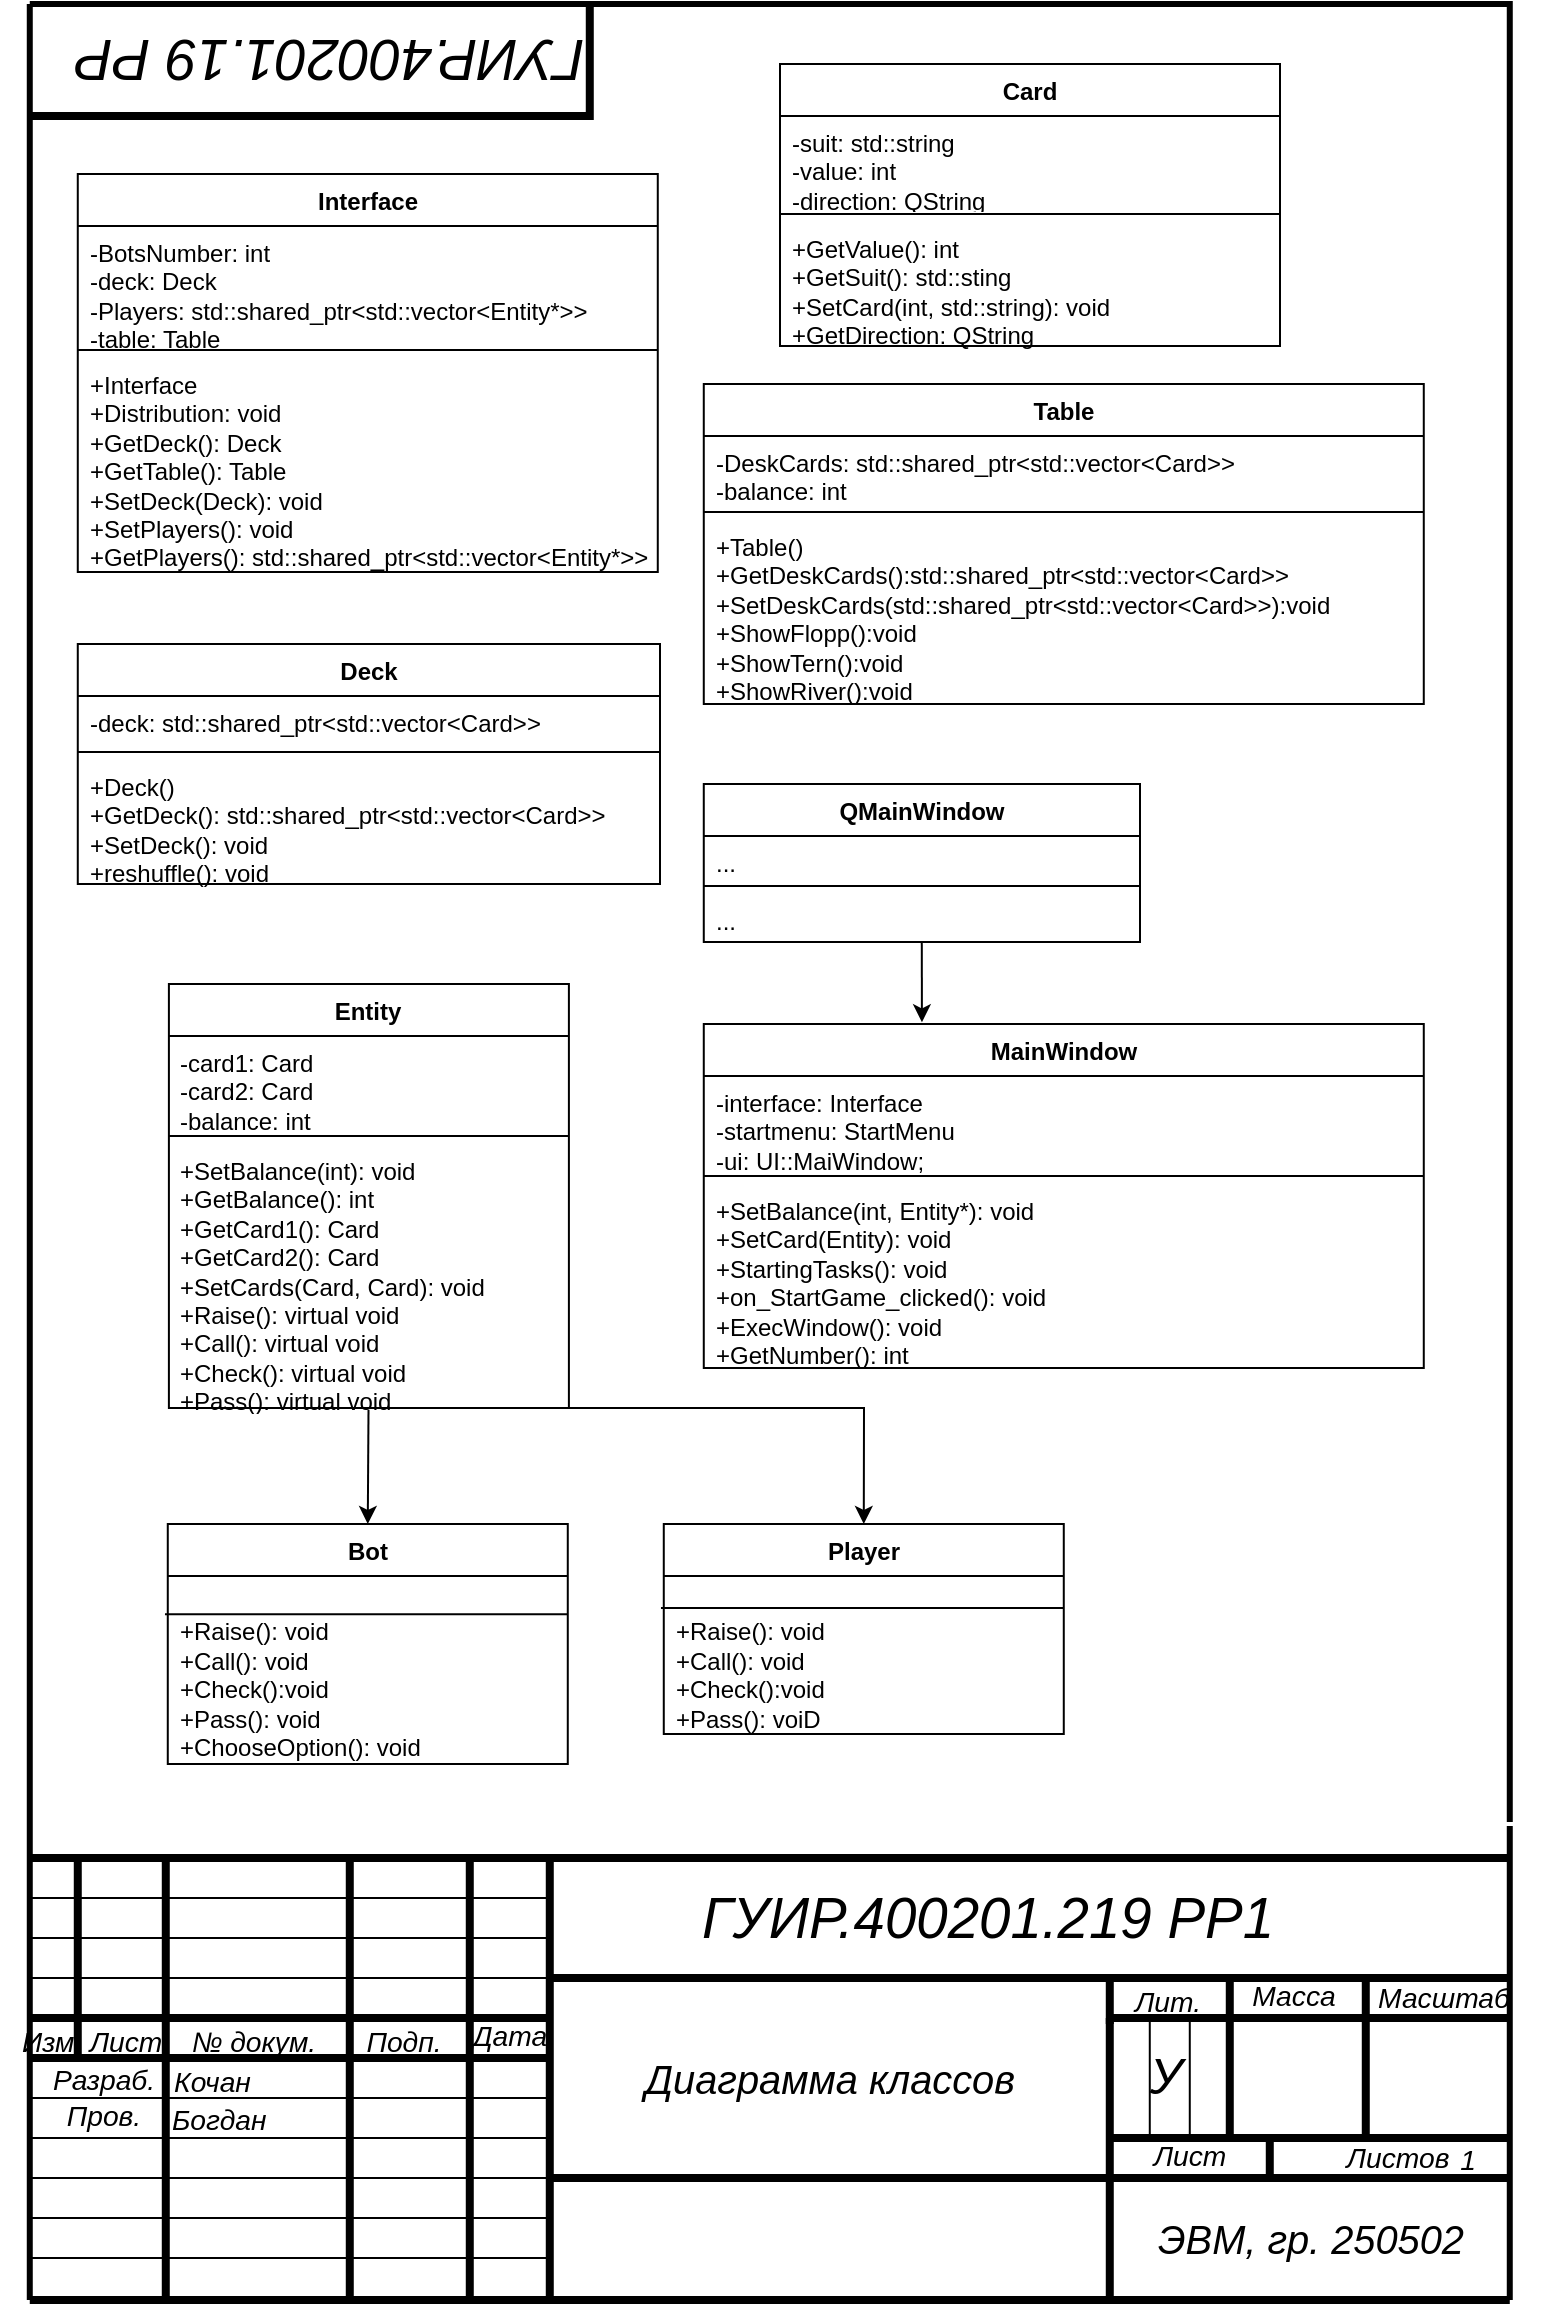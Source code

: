 <mxfile version="13.9.9" type="device"><diagram name="1" id="Cпецификация_16pt_16pt"><mxGraphModel dx="905" dy="705" grid="1" gridSize="10" guides="1" tooltips="1" connect="1" arrows="1" fold="1" page="1" pageScale="1" pageWidth="827" pageHeight="1169" math="0" shadow="0"><root><mxCell id="0"/><mxCell id="1" parent="0"/><UserObject label="" tags="Фон" id="2"><mxCell style="vsdxID=6;fillColor=#FFFFFF;gradientColor=none;shape=stencil(nY9LDoAgDERP0z3SI/i5BwkoRAWC+Lu9kGokLt3NtK/NDGC9aOEVcLbE4Ea1Gxk1YAOcG6tVMDEpwBaw7l1QQ3CrleS9yGRWs9vyh4PuWL7g7CxdR+BkbAFW7Df6+BtO4k1DRcrdN3kaUWtsLw==);strokeColor=#000000;strokeWidth=3;points=[];labelBackgroundColor=none;rounded=0;html=1;whiteSpace=wrap;" parent="1" vertex="1"><mxGeometry x="64.89" y="10" width="740" height="909" as="geometry"/></mxCell></UserObject><UserObject label="" tags="Фон" id="26"><mxCell style="vsdxID=50;edgeStyle=none;startArrow=none;endArrow=none;startSize=9;endSize=9;strokeWidth=3;strokeColor=#000000;spacingTop=0;spacingBottom=0;spacingLeft=0;spacingRight=0;verticalAlign=middle;html=1;labelBackgroundColor=none;rounded=0;" parent="1" edge="1"><mxGeometry relative="1" as="geometry"><Array as="points"/><mxPoint x="804.89" y="921" as="sourcePoint"/><mxPoint x="804.89" y="1158" as="targetPoint"/></mxGeometry></mxCell></UserObject><UserObject label="&lt;div style=&quot;&quot;&gt;&lt;p style=&quot;text-align: center; margin: 0px; text-indent: 0px; vertical-align: middle; direction: ltr;&quot;&gt;&lt;font face=&quot;Arial&quot;&gt;&lt;span style=&quot;font-size: 19.9px;&quot;&gt;&lt;i&gt;Диаграмма классов&lt;/i&gt;&lt;/span&gt;&lt;/font&gt;&lt;/p&gt;&lt;/div&gt;" tags="Фон" id="3"><mxCell style="verticalAlign=middle;align=center;overflow=width;vsdxID=381;fillColor=none;gradientColor=none;shape=stencil(nZBLDoAgDERP0z3SIyjew0SURgSD+Lu9kMZoXLhwN9O+tukAlrNpJg1SzDH4QW/URgNYgZTkjA4UkwJUgGXng+6DX1zLfmoymdXo17xh5zmRJ6Q42BWCfc2oJfdAr+Yv+AP9Cb7OJ3H/2JG1HNGz/84klThPVCc=);strokeColor=none;points=[];labelBackgroundColor=none;rounded=0;html=1;whiteSpace=wrap;" parent="1" vertex="1"><mxGeometry x="324.89" y="998" width="280" height="100" as="geometry"/></mxCell></UserObject><UserObject label="" tags="Фон" id="27"><mxCell style="vsdxID=384;edgeStyle=none;startArrow=none;endArrow=none;startSize=3;endSize=3;strokeWidth=4;strokeColor=#000000;spacingTop=-2;spacingBottom=-2;spacingLeft=-2;spacingRight=-2;verticalAlign=middle;html=1;labelBackgroundColor=#FFFFFF;rounded=0;" parent="1" edge="1"><mxGeometry relative="1" as="geometry"><Array as="points"/><mxPoint x="604.89" y="1017" as="sourcePoint"/><mxPoint x="604.89" y="1157" as="targetPoint"/></mxGeometry></mxCell></UserObject><UserObject label="" tags="Фон" id="28"><mxCell style="vsdxID=385;edgeStyle=none;startArrow=none;endArrow=none;startSize=3;endSize=3;strokeWidth=4;strokeColor=#000000;spacingTop=-2;spacingBottom=-2;spacingLeft=-2;spacingRight=-2;verticalAlign=middle;html=1;labelBackgroundColor=#FFFFFF;rounded=0;" parent="1" edge="1"><mxGeometry relative="1" as="geometry"><Array as="points"/><mxPoint x="604.89" y="1017" as="sourcePoint"/><mxPoint x="804.89" y="1017" as="targetPoint"/></mxGeometry></mxCell></UserObject><UserObject label="" tags="Фон" id="29"><mxCell style="vsdxID=386;edgeStyle=none;startArrow=none;endArrow=none;startSize=3;endSize=3;strokeWidth=4;strokeColor=#000000;spacingTop=-2;spacingBottom=-2;spacingLeft=-2;spacingRight=-2;verticalAlign=middle;html=1;labelBackgroundColor=#FFFFFF;rounded=0;" parent="1" edge="1"><mxGeometry relative="1" as="geometry"><Array as="points"/><mxPoint x="804.89" y="1097" as="sourcePoint"/><mxPoint x="604.89" y="1097" as="targetPoint"/></mxGeometry></mxCell></UserObject><UserObject label="" tags="Фон" id="30"><mxCell style="vsdxID=387;edgeStyle=none;startArrow=none;endArrow=none;startSize=3;endSize=3;strokeWidth=4;strokeColor=#000000;spacingTop=-2;spacingBottom=-2;spacingLeft=-2;spacingRight=-2;verticalAlign=middle;html=1;labelBackgroundColor=#FFFFFF;rounded=0;" parent="1" edge="1"><mxGeometry relative="1" as="geometry"><Array as="points"/><mxPoint x="684.89" y="1077" as="sourcePoint"/><mxPoint x="684.89" y="1097" as="targetPoint"/></mxGeometry></mxCell></UserObject><UserObject label="" tags="Фон" id="31"><mxCell style="vsdxID=388;edgeStyle=none;startArrow=none;endArrow=none;startSize=3;endSize=3;strokeWidth=4;strokeColor=#000000;spacingTop=-2;spacingBottom=-2;spacingLeft=-2;spacingRight=-2;verticalAlign=middle;html=1;labelBackgroundColor=#FFFFFF;rounded=0;" parent="1" edge="1"><mxGeometry relative="1" as="geometry"><Array as="points"/><mxPoint x="732.89" y="997" as="sourcePoint"/><mxPoint x="732.89" y="1057" as="targetPoint"/></mxGeometry></mxCell></UserObject><UserObject label="" tags="Фон" id="32"><mxCell style="vsdxID=389;edgeStyle=none;startArrow=none;endArrow=none;startSize=3;endSize=3;strokeWidth=4;strokeColor=#000000;spacingTop=-2;spacingBottom=-2;spacingLeft=-2;spacingRight=-2;verticalAlign=middle;html=1;labelBackgroundColor=#FFFFFF;rounded=0;" parent="1" edge="1"><mxGeometry relative="1" as="geometry"><Array as="points"/><mxPoint x="604.89" y="1077" as="sourcePoint"/><mxPoint x="804.89" y="1077" as="targetPoint"/></mxGeometry></mxCell></UserObject><UserObject label="" tags="Фон" id="33"><mxCell style="vsdxID=390;edgeStyle=none;startArrow=none;endArrow=none;startSize=3;endSize=3;strokeWidth=4;strokeColor=#000000;spacingTop=-2;spacingBottom=-2;spacingLeft=-2;spacingRight=-2;verticalAlign=middle;html=1;labelBackgroundColor=#FFFFFF;rounded=0;" parent="1" edge="1"><mxGeometry relative="1" as="geometry"><Array as="points"/><mxPoint x="732.89" y="1057" as="sourcePoint"/><mxPoint x="732.89" y="1077" as="targetPoint"/></mxGeometry></mxCell></UserObject><UserObject label="" tags="Фон" id="34"><mxCell style="vsdxID=391;edgeStyle=none;startArrow=none;endArrow=none;startSize=3;endSize=3;strokeWidth=4;strokeColor=#000000;spacingTop=-2;spacingBottom=-2;spacingLeft=-2;spacingRight=-2;verticalAlign=middle;html=1;labelBackgroundColor=#FFFFFF;rounded=0;" parent="1" edge="1"><mxGeometry relative="1" as="geometry"><Array as="points"/><mxPoint x="604.89" y="997" as="sourcePoint"/><mxPoint x="604.89" y="1020" as="targetPoint"/></mxGeometry></mxCell></UserObject><UserObject label="" tags="Фон" id="35"><mxCell style="vsdxID=392;edgeStyle=none;startArrow=none;endArrow=none;startSize=3;endSize=3;strokeColor=#000000;spacingTop=-2;spacingBottom=-2;spacingLeft=-2;spacingRight=-2;verticalAlign=middle;html=1;labelBackgroundColor=#FFFFFF;rounded=0;" parent="1" edge="1"><mxGeometry relative="1" as="geometry"><Array as="points"/><mxPoint x="624.89" y="1017" as="sourcePoint"/><mxPoint x="624.89" y="1077" as="targetPoint"/></mxGeometry></mxCell></UserObject><UserObject label="" tags="Фон" id="36"><mxCell style="vsdxID=393;edgeStyle=none;startArrow=none;endArrow=none;startSize=3;endSize=3;strokeColor=#000000;spacingTop=-2;spacingBottom=-2;spacingLeft=-2;spacingRight=-2;verticalAlign=middle;html=1;labelBackgroundColor=#FFFFFF;rounded=0;" parent="1" edge="1"><mxGeometry relative="1" as="geometry"><Array as="points"/><mxPoint x="644.89" y="1017" as="sourcePoint"/><mxPoint x="644.89" y="1077" as="targetPoint"/></mxGeometry></mxCell></UserObject><UserObject label="" tags="Фон" id="37"><mxCell style="vsdxID=394;edgeStyle=none;startArrow=none;endArrow=none;startSize=3;endSize=3;strokeWidth=4;strokeColor=#000000;spacingTop=-2;spacingBottom=-2;spacingLeft=-2;spacingRight=-2;verticalAlign=middle;html=1;labelBackgroundColor=#FFFFFF;rounded=0;" parent="1" edge="1"><mxGeometry relative="1" as="geometry"><Array as="points"/><mxPoint x="664.89" y="997" as="sourcePoint"/><mxPoint x="664.89" y="1077" as="targetPoint"/></mxGeometry></mxCell></UserObject><UserObject label="" tags="Фон" id="38"><mxCell style="vsdxID=395;edgeStyle=none;startArrow=none;endArrow=none;startSize=3;endSize=3;strokeWidth=4;strokeColor=#000000;spacingTop=-2;spacingBottom=-2;spacingLeft=-2;spacingRight=-2;verticalAlign=middle;html=1;labelBackgroundColor=#FFFFFF;rounded=0;" parent="1" edge="1"><mxGeometry relative="1" as="geometry"><Array as="points"/><mxPoint x="604.89" y="1097" as="sourcePoint"/><mxPoint x="324.89" y="1097" as="targetPoint"/></mxGeometry></mxCell></UserObject><UserObject label="" tags="Фон" id="39"><mxCell style="vsdxID=396;edgeStyle=none;startArrow=none;endArrow=none;startSize=3;endSize=3;strokeWidth=4;strokeColor=#000000;spacingTop=-2;spacingBottom=-2;spacingLeft=-2;spacingRight=-2;verticalAlign=middle;html=1;labelBackgroundColor=#FFFFFF;rounded=0;" parent="1" edge="1"><mxGeometry relative="1" as="geometry"><Array as="points"/><mxPoint x="324.89" y="937" as="sourcePoint"/><mxPoint x="324.89" y="1157" as="targetPoint"/></mxGeometry></mxCell></UserObject><UserObject label="" tags="Фон" id="40"><mxCell style="vsdxID=397;edgeStyle=none;startArrow=none;endArrow=none;startSize=3;endSize=3;strokeWidth=4;strokeColor=#000000;spacingTop=-2;spacingBottom=-2;spacingLeft=-2;spacingRight=-2;verticalAlign=middle;html=1;labelBackgroundColor=#FFFFFF;rounded=0;" parent="1" edge="1"><mxGeometry relative="1" as="geometry"><Array as="points"/><mxPoint x="324.89" y="1017" as="sourcePoint"/><mxPoint x="64.89" y="1017" as="targetPoint"/></mxGeometry></mxCell></UserObject><UserObject label="" tags="Фон" id="41"><mxCell style="vsdxID=398;edgeStyle=none;startArrow=none;endArrow=none;startSize=3;endSize=3;strokeWidth=4;strokeColor=#000000;spacingTop=-2;spacingBottom=-2;spacingLeft=-2;spacingRight=-2;verticalAlign=middle;html=1;labelBackgroundColor=#FFFFFF;rounded=0;" parent="1" edge="1"><mxGeometry relative="1" as="geometry"><Array as="points"/><mxPoint x="324.89" y="997" as="sourcePoint"/><mxPoint x="804.89" y="997" as="targetPoint"/></mxGeometry></mxCell></UserObject><UserObject label="" tags="Фон" id="42"><mxCell style="vsdxID=399;edgeStyle=none;startArrow=none;endArrow=none;startSize=3;endSize=3;strokeWidth=4;strokeColor=#000000;spacingTop=-2;spacingBottom=-2;spacingLeft=-2;spacingRight=-2;verticalAlign=middle;html=1;labelBackgroundColor=#FFFFFF;rounded=0;" parent="1" edge="1"><mxGeometry relative="1" as="geometry"><Array as="points"/><mxPoint x="284.89" y="937" as="sourcePoint"/><mxPoint x="284.89" y="1157" as="targetPoint"/></mxGeometry></mxCell></UserObject><UserObject label="" tags="Фон" id="43"><mxCell style="vsdxID=400;edgeStyle=none;startArrow=none;endArrow=none;startSize=3;endSize=3;strokeWidth=4;strokeColor=#000000;spacingTop=-2;spacingBottom=-2;spacingLeft=-2;spacingRight=-2;verticalAlign=middle;html=1;labelBackgroundColor=#FFFFFF;rounded=0;" parent="1" edge="1"><mxGeometry relative="1" as="geometry"><Array as="points"/><mxPoint x="224.89" y="937" as="sourcePoint"/><mxPoint x="224.89" y="1157" as="targetPoint"/></mxGeometry></mxCell></UserObject><UserObject label="" tags="Фон" id="44"><mxCell style="vsdxID=401;edgeStyle=none;startArrow=none;endArrow=none;startSize=3;endSize=3;strokeWidth=4;strokeColor=#000000;spacingTop=-2;spacingBottom=-2;spacingLeft=-2;spacingRight=-2;verticalAlign=middle;html=1;labelBackgroundColor=#FFFFFF;rounded=0;" parent="1" edge="1"><mxGeometry relative="1" as="geometry"><Array as="points"/><mxPoint x="132.89" y="937" as="sourcePoint"/><mxPoint x="132.89" y="1157" as="targetPoint"/></mxGeometry></mxCell></UserObject><UserObject label="" tags="Фон" id="45"><mxCell style="vsdxID=402;edgeStyle=none;startArrow=none;endArrow=none;startSize=3;endSize=3;strokeColor=#000000;spacingTop=-2;spacingBottom=-2;spacingLeft=-2;spacingRight=-2;verticalAlign=middle;html=1;labelBackgroundColor=#FFFFFF;rounded=0;" parent="1" edge="1"><mxGeometry relative="1" as="geometry"><Array as="points"/><mxPoint x="64.89" y="957" as="sourcePoint"/><mxPoint x="324.89" y="957" as="targetPoint"/></mxGeometry></mxCell></UserObject><UserObject label="" tags="Фон" id="46"><mxCell style="vsdxID=403;edgeStyle=none;startArrow=none;endArrow=none;startSize=3;endSize=3;strokeColor=#000000;spacingTop=-2;spacingBottom=-2;spacingLeft=-2;spacingRight=-2;verticalAlign=middle;html=1;labelBackgroundColor=#FFFFFF;rounded=0;" parent="1" edge="1"><mxGeometry relative="1" as="geometry"><Array as="points"/><mxPoint x="324.89" y="977" as="sourcePoint"/><mxPoint x="64.89" y="977" as="targetPoint"/></mxGeometry></mxCell></UserObject><UserObject label="" tags="Фон" id="47"><mxCell style="vsdxID=404;edgeStyle=none;startArrow=none;endArrow=none;startSize=3;endSize=3;strokeColor=#000000;spacingTop=-2;spacingBottom=-2;spacingLeft=-2;spacingRight=-2;verticalAlign=middle;html=1;labelBackgroundColor=#FFFFFF;rounded=0;" parent="1" edge="1"><mxGeometry relative="1" as="geometry"><Array as="points"/><mxPoint x="64.89" y="997" as="sourcePoint"/><mxPoint x="324.89" y="997" as="targetPoint"/></mxGeometry></mxCell></UserObject><UserObject label="" tags="Фон" id="48"><mxCell style="vsdxID=405;edgeStyle=none;startArrow=none;endArrow=none;startSize=3;endSize=3;strokeColor=#000000;spacingTop=-2;spacingBottom=-2;spacingLeft=-2;spacingRight=-2;verticalAlign=middle;html=1;labelBackgroundColor=#FFFFFF;rounded=0;" parent="1" edge="1"><mxGeometry relative="1" as="geometry"><Array as="points"/><mxPoint x="324.89" y="1057" as="sourcePoint"/><mxPoint x="64.89" y="1057" as="targetPoint"/></mxGeometry></mxCell></UserObject><UserObject label="" tags="Фон" id="49"><mxCell style="vsdxID=406;edgeStyle=none;startArrow=none;endArrow=none;startSize=3;endSize=3;strokeColor=#000000;spacingTop=-2;spacingBottom=-2;spacingLeft=-2;spacingRight=-2;verticalAlign=middle;html=1;labelBackgroundColor=#FFFFFF;rounded=0;" parent="1" edge="1"><mxGeometry relative="1" as="geometry"><Array as="points"/><mxPoint x="64.89" y="1077" as="sourcePoint"/><mxPoint x="324.89" y="1077" as="targetPoint"/></mxGeometry></mxCell></UserObject><UserObject label="" tags="Фон" id="50"><mxCell style="vsdxID=407;edgeStyle=none;startArrow=none;endArrow=none;startSize=3;endSize=3;strokeColor=#000000;spacingTop=-2;spacingBottom=-2;spacingLeft=-2;spacingRight=-2;verticalAlign=middle;html=1;labelBackgroundColor=#FFFFFF;rounded=0;" parent="1" edge="1"><mxGeometry relative="1" as="geometry"><Array as="points"/><mxPoint x="324.89" y="1097" as="sourcePoint"/><mxPoint x="64.89" y="1097" as="targetPoint"/></mxGeometry></mxCell></UserObject><UserObject label="" tags="Фон" id="51"><mxCell style="vsdxID=408;edgeStyle=none;startArrow=none;endArrow=none;startSize=3;endSize=3;strokeColor=#000000;spacingTop=-2;spacingBottom=-2;spacingLeft=-2;spacingRight=-2;verticalAlign=middle;html=1;labelBackgroundColor=#FFFFFF;rounded=0;" parent="1" edge="1"><mxGeometry relative="1" as="geometry"><Array as="points"/><mxPoint x="64.89" y="1117" as="sourcePoint"/><mxPoint x="324.89" y="1117" as="targetPoint"/></mxGeometry></mxCell></UserObject><UserObject label="" tags="Фон" id="52"><mxCell style="vsdxID=409;edgeStyle=none;startArrow=none;endArrow=none;startSize=3;endSize=3;strokeColor=#000000;spacingTop=-2;spacingBottom=-2;spacingLeft=-2;spacingRight=-2;verticalAlign=middle;html=1;labelBackgroundColor=#FFFFFF;rounded=0;" parent="1" edge="1"><mxGeometry relative="1" as="geometry"><Array as="points"/><mxPoint x="324.89" y="1137" as="sourcePoint"/><mxPoint x="64.89" y="1137" as="targetPoint"/></mxGeometry></mxCell></UserObject><UserObject label="" tags="Фон" id="53"><mxCell style="vsdxID=410;edgeStyle=none;startArrow=none;endArrow=none;startSize=3;endSize=3;strokeWidth=4;strokeColor=#000000;spacingTop=-2;spacingBottom=-2;spacingLeft=-2;spacingRight=-2;verticalAlign=middle;html=1;labelBackgroundColor=#FFFFFF;rounded=0;" parent="1" edge="1"><mxGeometry relative="1" as="geometry"><Array as="points"/><mxPoint x="64.89" y="1037" as="sourcePoint"/><mxPoint x="324.89" y="1037" as="targetPoint"/></mxGeometry></mxCell></UserObject><UserObject label="" tags="Фон" id="54"><mxCell style="vsdxID=411;edgeStyle=none;startArrow=none;endArrow=none;startSize=3;endSize=3;strokeWidth=4;strokeColor=#000000;spacingTop=-2;spacingBottom=-2;spacingLeft=-2;spacingRight=-2;verticalAlign=middle;html=1;labelBackgroundColor=#FFFFFF;rounded=0;" parent="1" edge="1"><mxGeometry relative="1" as="geometry"><Array as="points"/><mxPoint x="88.89" y="939" as="sourcePoint"/><mxPoint x="88.89" y="1037" as="targetPoint"/></mxGeometry></mxCell></UserObject><UserObject label="&lt;div style=&quot;font-size: 1px&quot;&gt;&lt;font style=&quot;font-size:14.11px;font-family:Arial;color:#000000;direction:ltr;letter-spacing:0px;line-height:120%;opacity:1&quot;&gt;&lt;i&gt;Изм.&lt;br/&gt;&lt;/i&gt;&lt;/font&gt;&lt;/div&gt;" tags="Фон" id="4"><mxCell style="verticalAlign=middle;align=center;overflow=width;vsdxID=412;fillColor=none;gradientColor=none;shape=stencil(nZBLDoAgDERP0z3SIyjew0SURgSD+Lu9kMZoXLhwN9O+tukAlrNpJg1SzDH4QW/URgNYgZTkjA4UkwJUgGXng+6DX1zLfmoymdXo17xh5zmRJ6Q42BWCfc2oJfdAr+Yv+AP9Cb7OJ3H/2JG1HNGz/84klThPVCc=);strokeColor=none;strokeWidth=3;spacingTop=-2;spacingBottom=-2;spacingLeft=-2;spacingRight=-2;points=[];labelBackgroundColor=none;rounded=0;html=1;whiteSpace=wrap;" parent="1" vertex="1"><mxGeometry x="60.89" y="1017" width="28" height="23" as="geometry"/></mxCell></UserObject><UserObject label="&lt;div style=&quot;font-size: 1px&quot;&gt;&lt;font style=&quot;font-size:14.11px;font-family:Arial;color:#000000;direction:ltr;letter-spacing:0px;line-height:120%;opacity:1&quot;&gt;&lt;i&gt;Лист&lt;br/&gt;&lt;/i&gt;&lt;/font&gt;&lt;/div&gt;" tags="Фон" id="5"><mxCell style="verticalAlign=middle;align=center;overflow=width;vsdxID=413;fillColor=none;gradientColor=none;shape=stencil(nZBLDoAgDERP0z3SIyjew0SURgSD+Lu9kMZoXLhwN9O+tukAlrNpJg1SzDH4QW/URgNYgZTkjA4UkwJUgGXng+6DX1zLfmoymdXo17xh5zmRJ6Q42BWCfc2oJfdAr+Yv+AP9Cb7OJ3H/2JG1HNGz/84klThPVCc=);strokeColor=none;strokeWidth=3;spacingTop=-2;spacingBottom=-2;spacingLeft=-2;spacingRight=-2;points=[];labelBackgroundColor=none;rounded=0;html=1;whiteSpace=wrap;" parent="1" vertex="1"><mxGeometry x="64.89" y="1017" width="96" height="23" as="geometry"/></mxCell></UserObject><UserObject label="&lt;div style=&quot;font-size: 1px&quot;&gt;&lt;font style=&quot;font-size:14.11px;font-family:Arial;color:#000000;direction:ltr;letter-spacing:0px;line-height:120%;opacity:1&quot;&gt;&lt;i&gt;№ докум.&lt;br/&gt;&lt;/i&gt;&lt;/font&gt;&lt;/div&gt;" tags="Фон" id="6"><mxCell style="verticalAlign=middle;align=center;overflow=width;vsdxID=414;fillColor=none;gradientColor=none;shape=stencil(nZBLDoAgDERP0z3SIyjew0SURgSD+Lu9kMZoXLhwN9O+tukAlrNpJg1SzDH4QW/URgNYgZTkjA4UkwJUgGXng+6DX1zLfmoymdXo17xh5zmRJ6Q42BWCfc2oJfdAr+Yv+AP9Cb7OJ3H/2JG1HNGz/84klThPVCc=);strokeColor=none;strokeWidth=3;spacingTop=-2;spacingBottom=-2;spacingLeft=-2;spacingRight=-2;points=[];labelBackgroundColor=none;rounded=0;html=1;whiteSpace=wrap;" parent="1" vertex="1"><mxGeometry x="124.89" y="1017" width="104" height="23" as="geometry"/></mxCell></UserObject><UserObject label="&lt;div style=&quot;font-size: 1px&quot;&gt;&lt;font style=&quot;font-size:14.11px;font-family:Arial;color:#000000;direction:ltr;letter-spacing:0px;line-height:120%;opacity:1&quot;&gt;&lt;i&gt;Подп.&lt;br/&gt;&lt;/i&gt;&lt;/font&gt;&lt;/div&gt;" tags="Фон" id="7"><mxCell style="verticalAlign=middle;align=center;overflow=width;vsdxID=415;fillColor=none;gradientColor=none;shape=stencil(nZBLDoAgDERP0z3SIyjew0SURgSD+Lu9kMZoXLhwN9O+tukAlrNpJg1SzDH4QW/URgNYgZTkjA4UkwJUgGXng+6DX1zLfmoymdXo17xh5zmRJ6Q42BWCfc2oJfdAr+Yv+AP9Cb7OJ3H/2JG1HNGz/84klThPVCc=);strokeColor=none;strokeWidth=3;spacingTop=-2;spacingBottom=-2;spacingLeft=-2;spacingRight=-2;points=[];labelBackgroundColor=none;rounded=0;html=1;whiteSpace=wrap;" parent="1" vertex="1"><mxGeometry x="199.89" y="1017" width="104" height="23" as="geometry"/></mxCell></UserObject><UserObject label="&lt;div style=&quot;font-size: 1px&quot;&gt;&lt;font style=&quot;font-size:14.11px;font-family:Arial;color:#000000;direction:ltr;letter-spacing:0px;line-height:120%;opacity:1&quot;&gt;&lt;i&gt;Дата&lt;br/&gt;&lt;/i&gt;&lt;/font&gt;&lt;/div&gt;" tags="Фон" id="8"><mxCell style="verticalAlign=middle;align=center;overflow=width;vsdxID=416;fillColor=none;gradientColor=none;shape=stencil(nZBLDoAgDERP0z3SIyjew0SURgSD+Lu9kMZoXLhwN9O+tukAlrNpJg1SzDH4QW/URgNYgZTkjA4UkwJUgGXng+6DX1zLfmoymdXo17xh5zmRJ6Q42BWCfc2oJfdAr+Yv+AP9Cb7OJ3H/2JG1HNGz/84klThPVCc=);strokeColor=none;strokeWidth=3;spacingTop=-2;spacingBottom=-2;spacingLeft=-2;spacingRight=-2;points=[];labelBackgroundColor=none;rounded=0;html=1;whiteSpace=wrap;" parent="1" vertex="1"><mxGeometry x="284.89" y="1017" width="40" height="18" as="geometry"/></mxCell></UserObject><UserObject label="&lt;div style=&quot;font-size: 1px&quot;&gt;&lt;font style=&quot;font-size:14.11px;font-family:Arial;color:#000000;direction:ltr;letter-spacing:0px;line-height:120%;opacity:1&quot;&gt;&lt;i&gt;Разраб.&lt;br/&gt;&lt;/i&gt;&lt;/font&gt;&lt;/div&gt;" tags="Фон" id="9"><mxCell style="verticalAlign=middle;align=center;overflow=width;vsdxID=417;fillColor=none;gradientColor=none;shape=stencil(nZBLDoAgDERP0z3SIyjew0SURgSD+Lu9kMZoXLhwN9O+tukAlrNpJg1SzDH4QW/URgNYgZTkjA4UkwJUgGXng+6DX1zLfmoymdXo17xh5zmRJ6Q42BWCfc2oJfdAr+Yv+AP9Cb7OJ3H/2JG1HNGz/84klThPVCc=);strokeColor=none;strokeWidth=3;spacingTop=-2;spacingBottom=-2;spacingLeft=-2;spacingRight=-2;points=[];labelBackgroundColor=none;rounded=0;html=1;whiteSpace=wrap;" parent="1" vertex="1"><mxGeometry x="50" y="1038" width="104" height="20" as="geometry"/></mxCell></UserObject><UserObject label="&lt;div style=&quot;font-size: 1px&quot;&gt;&lt;font style=&quot;font-size:14.11px;font-family:Arial;color:#000000;direction:ltr;letter-spacing:0px;line-height:120%;opacity:1&quot;&gt;&lt;i&gt;Пров.&lt;br/&gt;&lt;/i&gt;&lt;/font&gt;&lt;/div&gt;" tags="Фон" id="10"><mxCell style="verticalAlign=middle;align=center;overflow=width;vsdxID=418;fillColor=none;gradientColor=none;shape=stencil(nZBLDoAgDERP0z3SIyjew0SURgSD+Lu9kMZoXLhwN9O+tukAlrNpJg1SzDH4QW/URgNYgZTkjA4UkwJUgGXng+6DX1zLfmoymdXo17xh5zmRJ6Q42BWCfc2oJfdAr+Yv+AP9Cb7OJ3H/2JG1HNGz/84klThPVCc=);strokeColor=none;strokeWidth=3;spacingTop=-2;spacingBottom=-2;spacingLeft=-2;spacingRight=-2;points=[];labelBackgroundColor=none;rounded=0;html=1;whiteSpace=wrap;" parent="1" vertex="1"><mxGeometry x="50" y="1054" width="104" height="23" as="geometry"/></mxCell></UserObject><UserObject label="&lt;div&gt;&lt;p style=&quot;text-align: left ; margin: 0px ; text-indent: 0px ; vertical-align: middle ; direction: ltr&quot;&gt;&lt;font face=&quot;Arial&quot;&gt;&lt;span style=&quot;font-size: 14.11px&quot;&gt;&lt;i&gt;Кочан&lt;/i&gt;&lt;/span&gt;&lt;/font&gt;&lt;/p&gt;&lt;/div&gt;" tags="Фон" id="11"><mxCell style="verticalAlign=middle;align=left;overflow=width;vsdxID=422;fillColor=none;gradientColor=none;shape=stencil(nZBLDoAgDERP0z3SIyjew0SURgSD+Lu9kMZoXLhwN9O+tukAlrNpJg1SzDH4QW/URgNYgZTkjA4UkwJUgGXng+6DX1zLfmoymdXo17xh5zmRJ6Q42BWCfc2oJfdAr+Yv+AP9Cb7OJ3H/2JG1HNGz/84klThPVCc=);strokeColor=none;strokeWidth=3;spacingTop=-2;spacingBottom=-2;spacingLeft=-2;spacingRight=-2;points=[];labelBackgroundColor=none;rounded=0;html=1;whiteSpace=wrap;" parent="1" vertex="1"><mxGeometry x="136.89" y="1039" width="89" height="20" as="geometry"/></mxCell></UserObject><UserObject label="&lt;div style=&quot;font-size: 1px&quot;&gt;&lt;font style=&quot;font-size:14.11px;font-family:Arial;color:#000000;direction:ltr;letter-spacing:0px;line-height:120%;opacity:1&quot;&gt;&lt;i&gt;Лит.&lt;br/&gt;&lt;/i&gt;&lt;/font&gt;&lt;/div&gt;" tags="Фон" id="12"><mxCell style="verticalAlign=middle;align=center;overflow=width;vsdxID=423;fillColor=none;gradientColor=none;shape=stencil(nZBLDoAgDERP0z3SIyjew0SURgSD+Lu9kMZoXLhwN9O+tukAlrNpJg1SzDH4QW/URgNYgZTkjA4UkwJUgGXng+6DX1zLfmoymdXo17xh5zmRJ6Q42BWCfc2oJfdAr+Yv+AP9Cb7OJ3H/2JG1HNGz/84klThPVCc=);strokeColor=none;strokeWidth=3;spacingTop=-2;spacingBottom=-2;spacingLeft=-2;spacingRight=-2;points=[];labelBackgroundColor=none;rounded=0;html=1;whiteSpace=wrap;" parent="1" vertex="1"><mxGeometry x="581.89" y="997" width="104" height="23" as="geometry"/></mxCell></UserObject><UserObject label="&lt;div style=&quot;font-size: 1px&quot;&gt;&lt;font style=&quot;font-size:14.11px;font-family:Arial;color:#000000;direction:ltr;letter-spacing:0px;line-height:120%;opacity:1&quot;&gt;&lt;i&gt;Масса&lt;br/&gt;&lt;/i&gt;&lt;/font&gt;&lt;/div&gt;" tags="Фон" id="13"><mxCell style="verticalAlign=middle;align=center;overflow=width;vsdxID=424;fillColor=none;gradientColor=none;shape=stencil(nZBLDoAgDERP0z3SIyjew0SURgSD+Lu9kMZoXLhwN9O+tukAlrNpJg1SzDH4QW/URgNYgZTkjA4UkwJUgGXng+6DX1zLfmoymdXo17xh5zmRJ6Q42BWCfc2oJfdAr+Yv+AP9Cb7OJ3H/2JG1HNGz/84klThPVCc=);strokeColor=none;strokeWidth=3;spacingTop=-2;spacingBottom=-2;spacingLeft=-2;spacingRight=-2;points=[];labelBackgroundColor=none;rounded=0;html=1;whiteSpace=wrap;" parent="1" vertex="1"><mxGeometry x="644.89" y="997" width="104" height="13" as="geometry"/></mxCell></UserObject><UserObject label="&lt;div style=&quot;font-size: 1px&quot;&gt;&lt;font style=&quot;font-size:14.11px;font-family:Arial;color:#000000;direction:ltr;letter-spacing:0px;line-height:120%;opacity:1&quot;&gt;&lt;i&gt;Масштаб&lt;br/&gt;&lt;/i&gt;&lt;/font&gt;&lt;/div&gt;" tags="Фон" id="14"><mxCell style="verticalAlign=middle;align=center;overflow=width;vsdxID=425;fillColor=none;gradientColor=none;shape=stencil(nZBLDoAgDERP0z3SIyjew0SURgSD+Lu9kMZoXLhwN9O+tukAlrNpJg1SzDH4QW/URgNYgZTkjA4UkwJUgGXng+6DX1zLfmoymdXo17xh5zmRJ6Q42BWCfc2oJfdAr+Yv+AP9Cb7OJ3H/2JG1HNGz/84klThPVCc=);strokeColor=none;strokeWidth=3;spacingTop=-2;spacingBottom=-2;spacingLeft=-2;spacingRight=-2;points=[];labelBackgroundColor=none;rounded=0;html=1;whiteSpace=wrap;" parent="1" vertex="1"><mxGeometry x="720" y="996" width="104" height="21" as="geometry"/></mxCell></UserObject><UserObject label="&lt;div style=&quot;font-size: 1px&quot;&gt;&lt;font style=&quot;font-size:14.11px;font-family:Arial;color:#000000;direction:ltr;letter-spacing:0px;line-height:120%;opacity:1&quot;&gt;&lt;i&gt;Лист&lt;br/&gt;&lt;/i&gt;&lt;/font&gt;&lt;/div&gt;" tags="Фон" id="15"><mxCell style="verticalAlign=middle;align=center;overflow=width;vsdxID=426;fillColor=none;gradientColor=none;shape=stencil(nZBLDoAgDERP0z3SIyjew0SURgSD+Lu9kMZoXLhwN9O+tukAlrNpJg1SzDH4QW/URgNYgZTkjA4UkwJUgGXng+6DX1zLfmoymdXo17xh5zmRJ6Q42BWCfc2oJfdAr+Yv+AP9Cb7OJ3H/2JG1HNGz/84klThPVCc=);strokeColor=none;strokeWidth=3;spacingTop=-2;spacingBottom=-2;spacingLeft=-2;spacingRight=-2;points=[];labelBackgroundColor=none;rounded=0;html=1;whiteSpace=wrap;" parent="1" vertex="1"><mxGeometry x="592.89" y="1077" width="104" height="13" as="geometry"/></mxCell></UserObject><UserObject label="&lt;div style=&quot;font-size: 1px&quot;&gt;&lt;font style=&quot;font-size:14.11px;font-family:Arial;color:#000000;direction:ltr;letter-spacing:0px;line-height:120%;opacity:1&quot;&gt;&lt;i&gt;Листов&lt;br/&gt;&lt;/i&gt;&lt;/font&gt;&lt;/div&gt;" tags="Фон" id="16"><mxCell style="verticalAlign=middle;align=center;overflow=width;vsdxID=427;fillColor=none;gradientColor=none;shape=stencil(nZBLDoAgDERP0z3SIyjew0SURgSD+Lu9kMZoXLhwN9O+tukAlrNpJg1SzDH4QW/URgNYgZTkjA4UkwJUgGXng+6DX1zLfmoymdXo17xh5zmRJ6Q42BWCfc2oJfdAr+Yv+AP9Cb7OJ3H/2JG1HNGz/84klThPVCc=);strokeColor=none;strokeWidth=3;spacingTop=-2;spacingBottom=-2;spacingLeft=-2;spacingRight=-2;points=[];labelBackgroundColor=none;rounded=0;html=1;whiteSpace=wrap;" parent="1" vertex="1"><mxGeometry x="696.89" y="1075" width="104" height="23" as="geometry"/></mxCell></UserObject><UserObject label="&lt;div style=&quot;font-size: 1px&quot;&gt;&lt;font style=&quot;font-size:25.4px;font-family:Arial;color:#000000;direction:ltr;letter-spacing:0px;line-height:120%;opacity:1&quot;&gt;&lt;i&gt;У&lt;br/&gt;&lt;/i&gt;&lt;/font&gt;&lt;/div&gt;" tags="Фон" id="17"><mxCell style="verticalAlign=middle;align=center;overflow=width;vsdxID=428;fillColor=none;gradientColor=none;shape=stencil(nZBLDoAgDERP0z3SIyjew0SURgSD+Lu9kMZoXLhwN9O+tukAlrNpJg1SzDH4QW/URgNYgZTkjA4UkwJUgGXng+6DX1zLfmoymdXo17xh5zmRJ6Q42BWCfc2oJfdAr+Yv+AP9Cb7OJ3H/2JG1HNGz/84klThPVCc=);strokeColor=none;points=[];labelBackgroundColor=none;rounded=0;html=1;whiteSpace=wrap;" parent="1" vertex="1"><mxGeometry x="616.89" y="1026" width="32" height="40" as="geometry"/></mxCell></UserObject><UserObject label="" tags="Фон" id="55"><mxCell style="vsdxID=429;edgeStyle=none;startArrow=none;endArrow=none;startSize=3;endSize=3;strokeWidth=4;strokeColor=#000000;spacingTop=-2;spacingBottom=-2;spacingLeft=-2;spacingRight=-2;verticalAlign=middle;html=1;labelBackgroundColor=#FFFFFF;rounded=0;" parent="1" edge="1"><mxGeometry relative="1" as="geometry"><Array as="points"/><mxPoint x="64.89" y="937" as="sourcePoint"/><mxPoint x="804.89" y="937" as="targetPoint"/></mxGeometry></mxCell></UserObject><UserObject label="&lt;div style=&quot;font-size: 1px&quot;&gt;&lt;font style=&quot;font-size:14.11px;font-family:Arial;color:#000000;direction:ltr;letter-spacing:0px;line-height:120%;opacity:1&quot;&gt;&lt;i&gt;1&lt;br/&gt;&lt;/i&gt;&lt;/font&gt;&lt;/div&gt;" tags="Фон" id="18"><mxCell style="verticalAlign=middle;align=center;overflow=width;vsdxID=431;fillColor=none;gradientColor=none;shape=stencil(nZBLDoAgDERP0z3SIyjew0SURgSD+Lu9kMZoXLhwN9O+tukAlrNpJg1SzDH4QW/URgNYgZTkjA4UkwJUgGXng+6DX1zLfmoymdXo17xh5zmRJ6Q42BWCfc2oJfdAr+Yv+AP9Cb7OJ3H/2JG1HNGz/84klThPVCc=);strokeColor=none;strokeWidth=3;spacingTop=-2;spacingBottom=-2;spacingLeft=-2;spacingRight=-2;points=[];labelBackgroundColor=none;rounded=0;html=1;whiteSpace=wrap;" parent="1" vertex="1"><mxGeometry x="776.89" y="1077" width="14" height="21" as="geometry"/></mxCell></UserObject><UserObject label="&lt;div style=&quot;font-size: 1px&quot;&gt;&lt;p style=&quot;text-align:center;margin-left:0;margin-right:0;margin-top:0px;margin-bottom:0px;text-indent:0;vertical-align:middle;direction:ltr;&quot;&gt;&lt;font style=&quot;font-size:19.9px;font-family:Arial;color:#000000;direction:ltr;letter-spacing:0px;line-height:120%;opacity:1&quot;&gt;&lt;i&gt;ЭВМ, гр. 250502&lt;/i&gt;&lt;/font&gt;&lt;font style=&quot;font-size:19.9px;font-family:Arial;color:#000000;direction:ltr;letter-spacing:0px;line-height:120%;opacity:1&quot;&gt;&lt;i&gt;&lt;br&gt;&lt;/i&gt;&lt;/font&gt;&lt;/p&gt;&lt;/div&gt;" tags="Фон" id="19"><mxCell style="verticalAlign=middle;align=center;overflow=width;vsdxID=433;fillColor=none;gradientColor=none;shape=stencil(nZBLDoAgDERP0z3SIyjew0SURgSD+Lu9kMZoXLhwN9O+tukAlrNpJg1SzDH4QW/URgNYgZTkjA4UkwJUgGXng+6DX1zLfmoymdXo17xh5zmRJ6Q42BWCfc2oJfdAr+Yv+AP9Cb7OJ3H/2JG1HNGz/84klThPVCc=);strokeColor=none;points=[];labelBackgroundColor=none;rounded=0;html=1;whiteSpace=wrap;" parent="1" vertex="1"><mxGeometry x="605.89" y="1098" width="199" height="60" as="geometry"/></mxCell></UserObject><UserObject label="&lt;div style=&quot;font-size: 1px&quot;&gt;&lt;p style=&quot;text-align: center ; margin-left: 0 ; margin-right: 0 ; margin-top: 0px ; margin-bottom: 0px ; text-indent: 0 ; vertical-align: middle ; direction: ltr&quot;&gt;&lt;font style=&quot;font-size: 28.22px ; font-family: &amp;#34;arial&amp;#34; ; color: #000000 ; direction: ltr ; letter-spacing: 0px ; line-height: 120% ; opacity: 1&quot;&gt;&lt;i&gt;ГУИР.&lt;/i&gt;&lt;/font&gt;&lt;font style=&quot;font-size: 28.22px ; font-family: &amp;#34;arial&amp;#34; ; color: #000000 ; direction: ltr ; letter-spacing: 0px ; line-height: 120% ; opacity: 1&quot;&gt;&lt;i&gt;400201&lt;/i&gt;&lt;/font&gt;&lt;font style=&quot;font-size: 28.22px ; font-family: &amp;#34;arial&amp;#34; ; color: #000000 ; direction: ltr ; letter-spacing: 0px ; line-height: 120% ; opacity: 1&quot;&gt;&lt;i&gt;.219&lt;/i&gt;&lt;/font&gt;&lt;font style=&quot;font-size: 28.22px ; font-family: &amp;#34;arial&amp;#34; ; color: #000000 ; direction: ltr ; letter-spacing: 0px ; line-height: 120% ; opacity: 1&quot;&gt;&lt;i&gt;&amp;nbsp;PP1&lt;br&gt;&lt;/i&gt;&lt;/font&gt;&lt;/p&gt;&lt;/div&gt;" tags="Фон" id="20"><mxCell style="verticalAlign=middle;align=center;overflow=width;vsdxID=434;fillColor=none;gradientColor=none;shape=stencil(nZBLDoAgDERP0z3SIyjew0SURgSD+Lu9kMZoXLhwN9O+tukAlrNpJg1SzDH4QW/URgNYgZTkjA4UkwJUgGXng+6DX1zLfmoymdXo17xh5zmRJ6Q42BWCfc2oJfdAr+Yv+AP9Cb7OJ3H/2JG1HNGz/84klThPVCc=);strokeColor=none;points=[];labelBackgroundColor=none;rounded=0;html=1;whiteSpace=wrap;" parent="1" vertex="1"><mxGeometry x="303.89" y="937" width="480" height="60" as="geometry"/></mxCell></UserObject><UserObject label="&lt;div style=&quot;font-size: 1px&quot;&gt;&lt;p style=&quot;text-align:left;margin-left:0;margin-right:0;margin-top:0px;margin-bottom:0px;text-indent:0;vertical-align:middle;direction:ltr;&quot;&gt;&lt;font style=&quot;font-size:14.11px;font-family:Arial;color:#000000;direction:ltr;letter-spacing:0px;line-height:120%;opacity:1&quot;&gt;&lt;i&gt;Богдан&lt;/i&gt;&lt;/font&gt;&lt;/p&gt;&lt;/div&gt;" tags="Фон" id="21"><mxCell style="verticalAlign=middle;align=left;overflow=width;vsdxID=435;fillColor=none;gradientColor=none;shape=stencil(nZBLDoAgDERP0z3SIyjew0SURgSD+Lu9kMZoXLhwN9O+tukAlrNpJg1SzDH4QW/URgNYgZTkjA4UkwJUgGXng+6DX1zLfmoymdXo17xh5zmRJ6Q42BWCfc2oJfdAr+Yv+AP9Cb7OJ3H/2JG1HNGz/84klThPVCc=);strokeColor=none;strokeWidth=3;spacingTop=-2;spacingBottom=-2;spacingLeft=-2;spacingRight=-2;points=[];labelBackgroundColor=none;rounded=0;html=1;whiteSpace=wrap;" parent="1" vertex="1"><mxGeometry x="135.89" y="1058" width="89" height="20" as="geometry"/></mxCell></UserObject><UserObject label="" tags="Фон" id="22"><mxCell style="vsdxID=437;fillColor=none;gradientColor=none;shape=stencil(nZBLDoAgDERP0z3SIyjew0SURgSD+Lu9kMZoXLhwN9O+tukAlrNpJg1SzDH4QW/URgNYgZTkjA4UkwJUgGXng+6DX1zLfmoymdXo17xh5zmRJ6Q42BWCfc2oJfdAr+Yv+AP9Cb7OJ3H/2JG1HNGz/84klThPVCc=);strokeColor=none;points=[];labelBackgroundColor=none;rounded=0;html=1;whiteSpace=wrap;" parent="1" vertex="1"><mxGeometry x="419.89" y="1100" width="214" height="28" as="geometry"/></mxCell></UserObject><UserObject label="" tags="Фон" id="56"><mxCell style="vsdxID=438;edgeStyle=none;startArrow=none;endArrow=none;startSize=3;endSize=3;strokeWidth=4;strokeColor=#000000;spacingTop=-2;spacingBottom=-2;spacingLeft=-2;spacingRight=-2;verticalAlign=middle;html=1;labelBackgroundColor=#FFFFFF;rounded=0;" parent="1" edge="1"><mxGeometry relative="1" as="geometry"><Array as="points"/><mxPoint x="64.89" y="1158" as="sourcePoint"/><mxPoint x="804.89" y="1158" as="targetPoint"/></mxGeometry></mxCell></UserObject><UserObject label="&lt;div style=&quot;font-size: 1px&quot;&gt;&lt;p style=&quot;text-align: center ; margin-left: 0 ; margin-right: 0 ; margin-top: 0px ; margin-bottom: 0px ; text-indent: 0 ; vertical-align: middle ; direction: ltr&quot;&gt;&lt;font style=&quot;font-size: 28.22px ; font-family: &amp;#34;arial&amp;#34; ; color: #000000 ; direction: ltr ; letter-spacing: 0px ; line-height: 120% ; opacity: 1&quot;&gt;&lt;i&gt;ГУИР.&lt;/i&gt;&lt;/font&gt;&lt;font style=&quot;font-size: 28.22px ; font-family: &amp;#34;arial&amp;#34; ; color: #000000 ; direction: ltr ; letter-spacing: 0px ; line-height: 120% ; opacity: 1&quot;&gt;&lt;i&gt;400201&lt;/i&gt;&lt;/font&gt;&lt;font style=&quot;font-size: 28.22px ; font-family: &amp;#34;arial&amp;#34; ; color: #000000 ; direction: ltr ; letter-spacing: 0px ; line-height: 120% ; opacity: 1&quot;&gt;&lt;i&gt;.19&lt;/i&gt;&lt;/font&gt;&lt;font style=&quot;font-size: 28.22px ; font-family: &amp;#34;arial&amp;#34; ; color: #000000 ; direction: ltr ; letter-spacing: 0px ; line-height: 120% ; opacity: 1&quot;&gt;&lt;i&gt;&amp;nbsp;PP&lt;/i&gt;&lt;/font&gt;&lt;font style=&quot;font-size: 28.08px ; font-family: &amp;#34;arial&amp;#34; ; color: #000000 ; direction: ltr ; letter-spacing: 0px ; line-height: 120% ; opacity: 1&quot;&gt;&lt;i&gt;&lt;br&gt;&lt;/i&gt;&lt;/font&gt;&lt;/p&gt;&lt;/div&gt;" tags="Фон" id="23"><mxCell style="verticalAlign=middle;align=center;overflow=width;vsdxID=439;rotation=180;fillColor=none;gradientColor=none;shape=stencil(nZBLDoAgDERP0z3SIyjew0SURgSD+Lu9kMZoXLhwN9O+tukAlrNpJg1SzDH4QW/URgNYgZTkjA4UkwJUgGXng+6DX1zLfmoymdXo17xh5zmRJ6Q42BWCfc2oJfdAr+Yv+AP9Cb7OJ3H/2JG1HNGz/84klThPVCc=);strokeColor=none;spacingTop=-3;spacingBottom=-3;spacingLeft=-3;spacingRight=-3;points=[];labelBackgroundColor=none;rounded=0;html=1;whiteSpace=wrap;" parent="1" vertex="1"><mxGeometry x="74.89" y="10" width="280" height="56" as="geometry"/></mxCell></UserObject><UserObject label="" tags="Connector" id="57"><mxCell style="vsdxID=440;edgeStyle=none;startArrow=none;endArrow=none;startSize=5;endSize=5;strokeWidth=4;strokeColor=#000000;spacingTop=0;spacingBottom=0;spacingLeft=0;spacingRight=0;verticalAlign=middle;html=1;labelBackgroundColor=#ffffff;rounded=0;" parent="1" edge="1"><mxGeometry relative="1" as="geometry"><mxPoint as="offset"/><Array as="points"><mxPoint x="344.89" y="66"/></Array><mxPoint x="64.89" y="66" as="sourcePoint"/><mxPoint x="344.89" y="11" as="targetPoint"/></mxGeometry></mxCell></UserObject><UserObject label="" tags="Фон" id="25"><mxCell style="vsdxID=5;edgeStyle=none;startArrow=none;endArrow=none;startSize=5;endSize=5;strokeWidth=3;strokeColor=#000000;spacingTop=0;spacingBottom=0;spacingLeft=0;spacingRight=0;verticalAlign=middle;html=1;labelBackgroundColor=none;rounded=0;" parent="1" edge="1"><mxGeometry relative="1" as="geometry"><Array as="points"/><mxPoint x="64.89" y="1158" as="sourcePoint"/><mxPoint x="64.89" y="10" as="targetPoint"/></mxGeometry></mxCell></UserObject><mxCell id="stL77taI32kjMZj8urLL-66" value="Deck" style="swimlane;fontStyle=1;align=center;verticalAlign=top;childLayout=stackLayout;horizontal=1;startSize=26;horizontalStack=0;resizeParent=1;resizeParentMax=0;resizeLast=0;collapsible=1;marginBottom=0;whiteSpace=wrap;html=1;" parent="1" vertex="1"><mxGeometry x="88.89" y="330" width="291.11" height="120" as="geometry"><mxRectangle x="440" y="240" width="100" height="30" as="alternateBounds"/></mxGeometry></mxCell><mxCell id="stL77taI32kjMZj8urLL-67" value="-deck:&amp;nbsp;std::shared_ptr&amp;lt;std::vector&amp;lt;Card&amp;gt;&amp;gt;" style="text;strokeColor=none;fillColor=none;align=left;verticalAlign=top;spacingLeft=4;spacingRight=4;overflow=hidden;rotatable=0;points=[[0,0.5],[1,0.5]];portConstraint=eastwest;whiteSpace=wrap;html=1;" parent="stL77taI32kjMZj8urLL-66" vertex="1"><mxGeometry y="26" width="291.11" height="24" as="geometry"/></mxCell><mxCell id="stL77taI32kjMZj8urLL-68" value="" style="line;strokeWidth=1;fillColor=none;align=left;verticalAlign=middle;spacingTop=-1;spacingLeft=3;spacingRight=3;rotatable=0;labelPosition=right;points=[];portConstraint=eastwest;strokeColor=inherit;" parent="stL77taI32kjMZj8urLL-66" vertex="1"><mxGeometry y="50" width="291.11" height="8" as="geometry"/></mxCell><mxCell id="stL77taI32kjMZj8urLL-69" value="&lt;div&gt;+Deck()&lt;/div&gt;&lt;div&gt;+GetDeck():&amp;nbsp;std::shared_ptr&amp;lt;std::vector&amp;lt;Card&amp;gt;&amp;gt;&lt;/div&gt;&lt;div&gt;+SetDeck(): void&lt;/div&gt;&lt;div&gt;+reshuffle(): void&lt;/div&gt;" style="text;strokeColor=none;fillColor=none;align=left;verticalAlign=top;spacingLeft=4;spacingRight=4;overflow=hidden;rotatable=0;points=[[0,0.5],[1,0.5]];portConstraint=eastwest;whiteSpace=wrap;html=1;" parent="stL77taI32kjMZj8urLL-66" vertex="1"><mxGeometry y="58" width="291.11" height="62" as="geometry"/></mxCell><mxCell id="stL77taI32kjMZj8urLL-72" value="Bot" style="swimlane;fontStyle=1;align=center;verticalAlign=top;childLayout=stackLayout;horizontal=1;startSize=26;horizontalStack=0;resizeParent=1;resizeParentMax=0;resizeLast=0;collapsible=1;marginBottom=0;whiteSpace=wrap;html=1;" parent="1" vertex="1"><mxGeometry x="133.89" y="770" width="200" height="120" as="geometry"><mxRectangle x="133.89" y="770" width="50" height="26" as="alternateBounds"/></mxGeometry></mxCell><mxCell id="fylT5wESiKOEEW-0MYHx-58" value="" style="endArrow=none;html=1;entryX=1;entryY=0.203;entryDx=0;entryDy=0;entryPerimeter=0;exitX=-0.007;exitY=0.203;exitDx=0;exitDy=0;exitPerimeter=0;" edge="1" parent="stL77taI32kjMZj8urLL-72" source="stL77taI32kjMZj8urLL-75" target="stL77taI32kjMZj8urLL-75"><mxGeometry width="50" height="50" relative="1" as="geometry"><mxPoint x="136.11" y="90" as="sourcePoint"/><mxPoint x="186.11" y="40" as="targetPoint"/></mxGeometry></mxCell><mxCell id="stL77taI32kjMZj8urLL-75" value="&lt;div&gt;&lt;br&gt;&lt;/div&gt;&lt;div&gt;+Raise(): void&lt;/div&gt;&lt;div&gt;+Call(): void&lt;/div&gt;&lt;div&gt;+Check():void&lt;/div&gt;&lt;div&gt;+Pass(): void&lt;/div&gt;&lt;div&gt;+ChooseOption(): void&lt;/div&gt;" style="text;strokeColor=none;fillColor=none;align=left;verticalAlign=top;spacingLeft=4;spacingRight=4;overflow=hidden;rotatable=0;points=[[0,0.5],[1,0.5]];portConstraint=eastwest;whiteSpace=wrap;html=1;" parent="stL77taI32kjMZj8urLL-72" vertex="1"><mxGeometry y="26" width="200" height="94" as="geometry"/></mxCell><mxCell id="stL77taI32kjMZj8urLL-89" value="Entity" style="swimlane;fontStyle=1;align=center;verticalAlign=top;childLayout=stackLayout;horizontal=1;startSize=26;horizontalStack=0;resizeParent=1;resizeParentMax=0;resizeLast=0;collapsible=1;marginBottom=0;whiteSpace=wrap;html=1;" parent="1" vertex="1"><mxGeometry x="134.45" y="500" width="200" height="212" as="geometry"/></mxCell><mxCell id="stL77taI32kjMZj8urLL-90" value="-card1: Card&lt;br&gt;-card2: Card&lt;br&gt;-balance: int" style="text;strokeColor=none;fillColor=none;align=left;verticalAlign=top;spacingLeft=4;spacingRight=4;overflow=hidden;rotatable=0;points=[[0,0.5],[1,0.5]];portConstraint=eastwest;whiteSpace=wrap;html=1;" parent="stL77taI32kjMZj8urLL-89" vertex="1"><mxGeometry y="26" width="200" height="46" as="geometry"/></mxCell><mxCell id="stL77taI32kjMZj8urLL-91" value="" style="line;strokeWidth=1;fillColor=none;align=left;verticalAlign=middle;spacingTop=-1;spacingLeft=3;spacingRight=3;rotatable=0;labelPosition=right;points=[];portConstraint=eastwest;strokeColor=inherit;" parent="stL77taI32kjMZj8urLL-89" vertex="1"><mxGeometry y="72" width="200" height="8" as="geometry"/></mxCell><mxCell id="stL77taI32kjMZj8urLL-92" value="&lt;div&gt;+SetBalance(int): void&lt;/div&gt;&lt;div&gt;+GetBalance(): int&lt;/div&gt;&lt;div&gt;+GetCard1(): Card&lt;/div&gt;&lt;div&gt;+GetCard2(): Card&lt;/div&gt;&lt;div&gt;+SetCards(Card, Card): void&lt;/div&gt;&lt;div&gt;+Raise(): virtual void&lt;/div&gt;&lt;div&gt;+Call(): virtual void&lt;/div&gt;&lt;div&gt;+Check(): virtual void&lt;/div&gt;&lt;div&gt;+Pass(): virtual void&lt;/div&gt;" style="text;strokeColor=none;fillColor=none;align=left;verticalAlign=top;spacingLeft=4;spacingRight=4;overflow=hidden;rotatable=0;points=[[0,0.5],[1,0.5]];portConstraint=eastwest;whiteSpace=wrap;html=1;" parent="stL77taI32kjMZj8urLL-89" vertex="1"><mxGeometry y="80" width="200" height="132" as="geometry"/></mxCell><mxCell id="stL77taI32kjMZj8urLL-93" value="Table" style="swimlane;fontStyle=1;align=center;verticalAlign=top;childLayout=stackLayout;horizontal=1;startSize=26;horizontalStack=0;resizeParent=1;resizeParentMax=0;resizeLast=0;collapsible=1;marginBottom=0;whiteSpace=wrap;html=1;" parent="1" vertex="1"><mxGeometry x="401.89" y="200" width="360" height="160" as="geometry"/></mxCell><mxCell id="stL77taI32kjMZj8urLL-94" value="&lt;div&gt;&lt;/div&gt;-DeskCards:&amp;nbsp;std::shared_ptr&amp;lt;std::vector&amp;lt;Card&amp;gt;&amp;gt;&lt;br&gt;-balance: int" style="text;strokeColor=none;fillColor=none;align=left;verticalAlign=top;spacingLeft=4;spacingRight=4;overflow=hidden;rotatable=0;points=[[0,0.5],[1,0.5]];portConstraint=eastwest;whiteSpace=wrap;html=1;" parent="stL77taI32kjMZj8urLL-93" vertex="1"><mxGeometry y="26" width="360" height="34" as="geometry"/></mxCell><mxCell id="stL77taI32kjMZj8urLL-95" value="" style="line;strokeWidth=1;fillColor=none;align=left;verticalAlign=middle;spacingTop=-1;spacingLeft=3;spacingRight=3;rotatable=0;labelPosition=right;points=[];portConstraint=eastwest;strokeColor=inherit;" parent="stL77taI32kjMZj8urLL-93" vertex="1"><mxGeometry y="60" width="360" height="8" as="geometry"/></mxCell><mxCell id="stL77taI32kjMZj8urLL-96" value="&lt;div&gt;+Table()&lt;/div&gt;&lt;div&gt;+GetDeskCards():std::shared_ptr&amp;lt;std::vector&amp;lt;Card&amp;gt;&amp;gt;&lt;/div&gt;&lt;div&gt;+SetDeskCards(std::shared_ptr&amp;lt;std::vector&amp;lt;Card&amp;gt;&amp;gt;):void&lt;/div&gt;&lt;div&gt;+ShowFlopp():void&lt;/div&gt;&lt;div&gt;+ShowTern():void&lt;/div&gt;&lt;div&gt;+ShowRiver():void&lt;/div&gt;" style="text;strokeColor=none;fillColor=none;align=left;verticalAlign=top;spacingLeft=4;spacingRight=4;overflow=hidden;rotatable=0;points=[[0,0.5],[1,0.5]];portConstraint=eastwest;whiteSpace=wrap;html=1;" parent="stL77taI32kjMZj8urLL-93" vertex="1"><mxGeometry y="68" width="360" height="92" as="geometry"/></mxCell><mxCell id="stL77taI32kjMZj8urLL-98" value="Card" style="swimlane;fontStyle=1;align=center;verticalAlign=top;childLayout=stackLayout;horizontal=1;startSize=26;horizontalStack=0;resizeParent=1;resizeParentMax=0;resizeLast=0;collapsible=1;marginBottom=0;whiteSpace=wrap;html=1;" parent="1" vertex="1"><mxGeometry x="440" y="40" width="250" height="141" as="geometry"/></mxCell><mxCell id="stL77taI32kjMZj8urLL-99" value="&lt;div&gt;-suit: std::string&lt;/div&gt;&lt;div&gt;-value: int&lt;/div&gt;&lt;div&gt;-direction: QString&lt;/div&gt;" style="text;strokeColor=none;fillColor=none;align=left;verticalAlign=top;spacingLeft=4;spacingRight=4;overflow=hidden;rotatable=0;points=[[0,0.5],[1,0.5]];portConstraint=eastwest;whiteSpace=wrap;html=1;" parent="stL77taI32kjMZj8urLL-98" vertex="1"><mxGeometry y="26" width="250" height="45" as="geometry"/></mxCell><mxCell id="stL77taI32kjMZj8urLL-100" value="" style="line;strokeWidth=1;fillColor=none;align=left;verticalAlign=middle;spacingTop=-1;spacingLeft=3;spacingRight=3;rotatable=0;labelPosition=right;points=[];portConstraint=eastwest;strokeColor=inherit;" parent="stL77taI32kjMZj8urLL-98" vertex="1"><mxGeometry y="71" width="250" height="8" as="geometry"/></mxCell><mxCell id="stL77taI32kjMZj8urLL-101" value="&lt;div&gt;+GetValue(): int&lt;/div&gt;&lt;div&gt;+GetSuit(): std::sting&lt;/div&gt;&lt;div&gt;+SetCard(int, std::string): void&lt;/div&gt;&lt;div&gt;+GetDirection: QString&amp;nbsp;&lt;/div&gt;" style="text;strokeColor=none;fillColor=none;align=left;verticalAlign=top;spacingLeft=4;spacingRight=4;overflow=hidden;rotatable=0;points=[[0,0.5],[1,0.5]];portConstraint=eastwest;whiteSpace=wrap;html=1;" parent="stL77taI32kjMZj8urLL-98" vertex="1"><mxGeometry y="79" width="250" height="62" as="geometry"/></mxCell><mxCell id="stL77taI32kjMZj8urLL-102" value="Interface" style="swimlane;fontStyle=1;align=center;verticalAlign=top;childLayout=stackLayout;horizontal=1;startSize=26;horizontalStack=0;resizeParent=1;resizeParentMax=0;resizeLast=0;collapsible=1;marginBottom=0;whiteSpace=wrap;html=1;" parent="1" vertex="1"><mxGeometry x="88.89" y="95" width="290" height="199" as="geometry"/></mxCell><mxCell id="stL77taI32kjMZj8urLL-103" value="-BotsNumber: int&lt;br&gt;-deck: Deck&lt;br&gt;-Players:&amp;nbsp;std::shared_ptr&amp;lt;std::vector&amp;lt;Entity*&amp;gt;&amp;gt;&lt;br&gt;-table: Table" style="text;strokeColor=none;fillColor=none;align=left;verticalAlign=top;spacingLeft=4;spacingRight=4;overflow=hidden;rotatable=0;points=[[0,0.5],[1,0.5]];portConstraint=eastwest;whiteSpace=wrap;html=1;" parent="stL77taI32kjMZj8urLL-102" vertex="1"><mxGeometry y="26" width="290" height="58" as="geometry"/></mxCell><mxCell id="stL77taI32kjMZj8urLL-104" value="" style="line;strokeWidth=1;fillColor=none;align=left;verticalAlign=middle;spacingTop=-1;spacingLeft=3;spacingRight=3;rotatable=0;labelPosition=right;points=[];portConstraint=eastwest;strokeColor=inherit;" parent="stL77taI32kjMZj8urLL-102" vertex="1"><mxGeometry y="84" width="290" height="8" as="geometry"/></mxCell><mxCell id="stL77taI32kjMZj8urLL-105" value="+Interface&lt;br&gt;+Distribution: void&lt;br&gt;+GetDeck(): Deck&lt;br&gt;+GetTable(): Table&lt;br&gt;+SetDeck(Deck): void&lt;br&gt;+SetPlayers(): void&lt;br&gt;+GetPlayers():&amp;nbsp;std::shared_ptr&amp;lt;std::vector&amp;lt;Entity*&amp;gt;&amp;gt;" style="text;strokeColor=none;fillColor=none;align=left;verticalAlign=top;spacingLeft=4;spacingRight=4;overflow=hidden;rotatable=0;points=[[0,0.5],[1,0.5]];portConstraint=eastwest;whiteSpace=wrap;html=1;" parent="stL77taI32kjMZj8urLL-102" vertex="1"><mxGeometry y="92" width="290" height="107" as="geometry"/></mxCell><mxCell id="stL77taI32kjMZj8urLL-113" value="" style="endArrow=classic;html=1;rounded=0;entryX=0.5;entryY=0;entryDx=0;entryDy=0;" parent="1" edge="1" target="fylT5wESiKOEEW-0MYHx-59"><mxGeometry width="50" height="50" relative="1" as="geometry"><mxPoint x="333.89" y="712" as="sourcePoint"/><mxPoint x="572.44" y="742" as="targetPoint"/><Array as="points"><mxPoint x="459" y="712"/><mxPoint x="482" y="712"/></Array></mxGeometry></mxCell><mxCell id="MUp3VM5yGq_OhXQVyhqE-57" value="" style="endArrow=classic;html=1;exitX=0.499;exitY=1.008;exitDx=0;exitDy=0;exitPerimeter=0;entryX=0.5;entryY=0;entryDx=0;entryDy=0;" parent="1" source="stL77taI32kjMZj8urLL-92" target="stL77taI32kjMZj8urLL-72" edge="1"><mxGeometry width="50" height="50" relative="1" as="geometry"><mxPoint x="550" y="700" as="sourcePoint"/><mxPoint x="600" y="650" as="targetPoint"/></mxGeometry></mxCell><mxCell id="fylT5wESiKOEEW-0MYHx-59" value="Player" style="swimlane;fontStyle=1;align=center;verticalAlign=top;childLayout=stackLayout;horizontal=1;startSize=26;horizontalStack=0;resizeParent=1;resizeParentMax=0;resizeLast=0;collapsible=1;marginBottom=0;whiteSpace=wrap;html=1;" vertex="1" parent="1"><mxGeometry x="381.89" y="770" width="200" height="105" as="geometry"><mxRectangle x="133.89" y="770" width="50" height="26" as="alternateBounds"/></mxGeometry></mxCell><mxCell id="fylT5wESiKOEEW-0MYHx-60" value="" style="endArrow=none;html=1;entryX=1;entryY=0.203;entryDx=0;entryDy=0;entryPerimeter=0;exitX=-0.007;exitY=0.203;exitDx=0;exitDy=0;exitPerimeter=0;" edge="1" parent="fylT5wESiKOEEW-0MYHx-59" source="fylT5wESiKOEEW-0MYHx-61" target="fylT5wESiKOEEW-0MYHx-61"><mxGeometry width="50" height="50" relative="1" as="geometry"><mxPoint x="136.11" y="90" as="sourcePoint"/><mxPoint x="186.11" y="40" as="targetPoint"/></mxGeometry></mxCell><mxCell id="fylT5wESiKOEEW-0MYHx-61" value="&lt;div&gt;&lt;br&gt;&lt;/div&gt;&lt;div&gt;+Raise(): void&lt;/div&gt;&lt;div&gt;+Call(): void&lt;/div&gt;&lt;div&gt;+Check():void&lt;/div&gt;&lt;div&gt;+Pass(): voiD&lt;/div&gt;" style="text;strokeColor=none;fillColor=none;align=left;verticalAlign=top;spacingLeft=4;spacingRight=4;overflow=hidden;rotatable=0;points=[[0,0.5],[1,0.5]];portConstraint=eastwest;whiteSpace=wrap;html=1;" vertex="1" parent="fylT5wESiKOEEW-0MYHx-59"><mxGeometry y="26" width="200" height="79" as="geometry"/></mxCell><mxCell id="fylT5wESiKOEEW-0MYHx-65" value="QMainWindow" style="swimlane;fontStyle=1;align=center;verticalAlign=top;childLayout=stackLayout;horizontal=1;startSize=26;horizontalStack=0;resizeParent=1;resizeParentMax=0;resizeLast=0;collapsible=1;marginBottom=0;whiteSpace=wrap;html=1;" vertex="1" parent="1"><mxGeometry x="401.89" y="400" width="218.11" height="79" as="geometry"/></mxCell><mxCell id="fylT5wESiKOEEW-0MYHx-66" value="...&lt;div&gt;&lt;/div&gt;" style="text;strokeColor=none;fillColor=none;align=left;verticalAlign=top;spacingLeft=4;spacingRight=4;overflow=hidden;rotatable=0;points=[[0,0.5],[1,0.5]];portConstraint=eastwest;whiteSpace=wrap;html=1;" vertex="1" parent="fylT5wESiKOEEW-0MYHx-65"><mxGeometry y="26" width="218.11" height="21" as="geometry"/></mxCell><mxCell id="fylT5wESiKOEEW-0MYHx-67" value="" style="line;strokeWidth=1;fillColor=none;align=left;verticalAlign=middle;spacingTop=-1;spacingLeft=3;spacingRight=3;rotatable=0;labelPosition=right;points=[];portConstraint=eastwest;strokeColor=inherit;" vertex="1" parent="fylT5wESiKOEEW-0MYHx-65"><mxGeometry y="47" width="218.11" height="8" as="geometry"/></mxCell><mxCell id="fylT5wESiKOEEW-0MYHx-68" value="&lt;div&gt;...&lt;/div&gt;" style="text;strokeColor=none;fillColor=none;align=left;verticalAlign=top;spacingLeft=4;spacingRight=4;overflow=hidden;rotatable=0;points=[[0,0.5],[1,0.5]];portConstraint=eastwest;whiteSpace=wrap;html=1;" vertex="1" parent="fylT5wESiKOEEW-0MYHx-65"><mxGeometry y="55" width="218.11" height="24" as="geometry"/></mxCell><mxCell id="fylT5wESiKOEEW-0MYHx-69" value="MainWindow" style="swimlane;fontStyle=1;align=center;verticalAlign=top;childLayout=stackLayout;horizontal=1;startSize=26;horizontalStack=0;resizeParent=1;resizeParentMax=0;resizeLast=0;collapsible=1;marginBottom=0;whiteSpace=wrap;html=1;" vertex="1" parent="1"><mxGeometry x="401.89" y="520" width="360" height="172" as="geometry"/></mxCell><mxCell id="fylT5wESiKOEEW-0MYHx-70" value="-interface: Interface&lt;br&gt;-startmenu: StartMenu&lt;br&gt;-ui: UI::MaiWindow;&lt;br&gt;&lt;div&gt;&lt;/div&gt;" style="text;strokeColor=none;fillColor=none;align=left;verticalAlign=top;spacingLeft=4;spacingRight=4;overflow=hidden;rotatable=0;points=[[0,0.5],[1,0.5]];portConstraint=eastwest;whiteSpace=wrap;html=1;" vertex="1" parent="fylT5wESiKOEEW-0MYHx-69"><mxGeometry y="26" width="360" height="46" as="geometry"/></mxCell><mxCell id="fylT5wESiKOEEW-0MYHx-71" value="" style="line;strokeWidth=1;fillColor=none;align=left;verticalAlign=middle;spacingTop=-1;spacingLeft=3;spacingRight=3;rotatable=0;labelPosition=right;points=[];portConstraint=eastwest;strokeColor=inherit;" vertex="1" parent="fylT5wESiKOEEW-0MYHx-69"><mxGeometry y="72" width="360" height="8" as="geometry"/></mxCell><mxCell id="fylT5wESiKOEEW-0MYHx-72" value="&lt;div&gt;+SetBalance(int, Entity*): void&lt;/div&gt;&lt;div&gt;+SetCard(Entity): void&lt;/div&gt;&lt;div&gt;+StartingTasks(): void&lt;/div&gt;&lt;div&gt;+on_StartGame_clicked(): void&lt;/div&gt;&lt;div&gt;+ExecWindow(): void&lt;/div&gt;&lt;div&gt;+GetNumber(): int&lt;/div&gt;&lt;div&gt;&lt;br&gt;&lt;/div&gt;" style="text;strokeColor=none;fillColor=none;align=left;verticalAlign=top;spacingLeft=4;spacingRight=4;overflow=hidden;rotatable=0;points=[[0,0.5],[1,0.5]];portConstraint=eastwest;whiteSpace=wrap;html=1;" vertex="1" parent="fylT5wESiKOEEW-0MYHx-69"><mxGeometry y="80" width="360" height="92" as="geometry"/></mxCell><mxCell id="fylT5wESiKOEEW-0MYHx-73" value="" style="endArrow=classic;html=1;exitX=0.499;exitY=1.008;exitDx=0;exitDy=0;exitPerimeter=0;entryX=0.303;entryY=-0.005;entryDx=0;entryDy=0;entryPerimeter=0;" edge="1" parent="1" target="fylT5wESiKOEEW-0MYHx-69"><mxGeometry width="50" height="50" relative="1" as="geometry"><mxPoint x="510.89" y="478.996" as="sourcePoint"/><mxPoint x="510.53" y="535.94" as="targetPoint"/></mxGeometry></mxCell></root></mxGraphModel></diagram></mxfile>